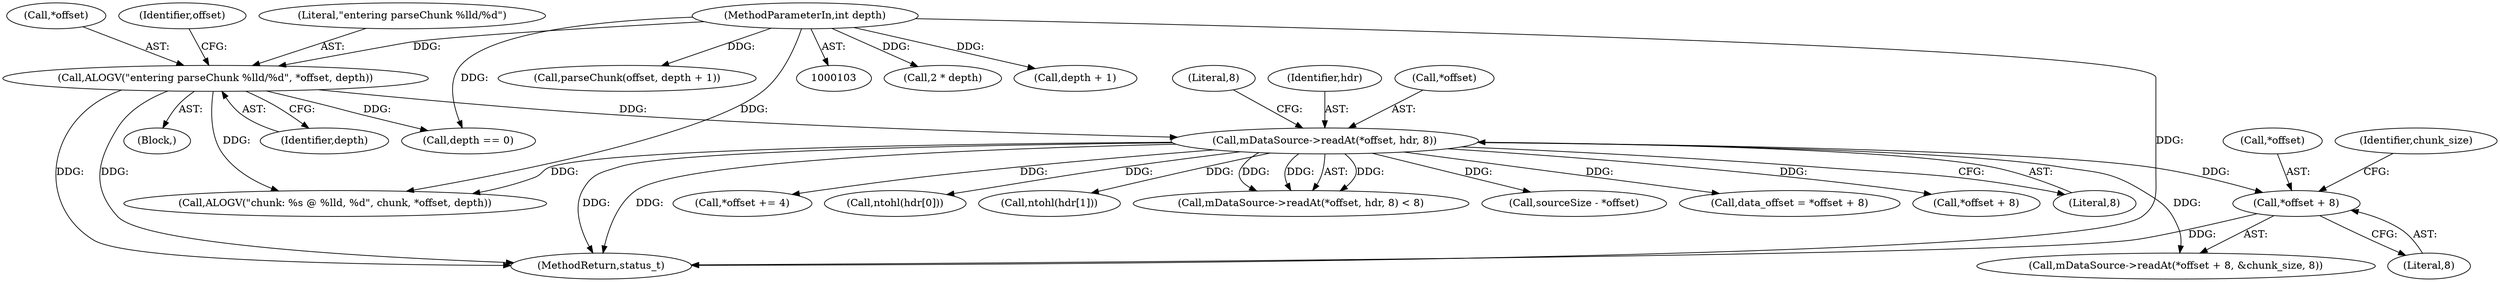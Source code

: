 digraph "0_Android_2674a7218eaa3c87f2ee26d26da5b9170e10f859@pointer" {
"1000153" [label="(Call,*offset + 8)"];
"1000115" [label="(Call,mDataSource->readAt(*offset, hdr, 8))"];
"1000107" [label="(Call,ALOGV(\"entering parseChunk %lld/%d\", *offset, depth))"];
"1000105" [label="(MethodParameterIn,int depth)"];
"1000139" [label="(Call,data_offset = *offset + 8)"];
"1000250" [label="(Call,2 * depth)"];
"1000345" [label="(Call,depth + 1)"];
"1002927" [label="(MethodReturn,status_t)"];
"1000111" [label="(Identifier,depth)"];
"1000141" [label="(Call,*offset + 8)"];
"1000109" [label="(Call,*offset)"];
"1000117" [label="(Identifier,offset)"];
"1000120" [label="(Literal,8)"];
"1000156" [label="(Literal,8)"];
"1000119" [label="(Literal,8)"];
"1000118" [label="(Identifier,hdr)"];
"1000108" [label="(Literal,\"entering parseChunk %lld/%d\")"];
"1000211" [label="(Call,*offset += 4)"];
"1000153" [label="(Call,*offset + 8)"];
"1000229" [label="(Call,ALOGV(\"chunk: %s @ %lld, %d\", chunk, *offset, depth))"];
"1000107" [label="(Call,ALOGV(\"entering parseChunk %lld/%d\", *offset, depth))"];
"1000127" [label="(Call,ntohl(hdr[0]))"];
"1000106" [label="(Block,)"];
"1000116" [label="(Call,*offset)"];
"1000154" [label="(Call,*offset)"];
"1000115" [label="(Call,mDataSource->readAt(*offset, hdr, 8))"];
"1000134" [label="(Call,ntohl(hdr[1]))"];
"1000343" [label="(Call,parseChunk(offset, depth + 1))"];
"1000152" [label="(Call,mDataSource->readAt(*offset + 8, &chunk_size, 8))"];
"1000114" [label="(Call,mDataSource->readAt(*offset, hdr, 8) < 8)"];
"1000105" [label="(MethodParameterIn,int depth)"];
"1000158" [label="(Identifier,chunk_size)"];
"1000185" [label="(Call,depth == 0)"];
"1000199" [label="(Call,sourceSize - *offset)"];
"1000153" -> "1000152"  [label="AST: "];
"1000153" -> "1000156"  [label="CFG: "];
"1000154" -> "1000153"  [label="AST: "];
"1000156" -> "1000153"  [label="AST: "];
"1000158" -> "1000153"  [label="CFG: "];
"1000153" -> "1002927"  [label="DDG: "];
"1000115" -> "1000153"  [label="DDG: "];
"1000115" -> "1000114"  [label="AST: "];
"1000115" -> "1000119"  [label="CFG: "];
"1000116" -> "1000115"  [label="AST: "];
"1000118" -> "1000115"  [label="AST: "];
"1000119" -> "1000115"  [label="AST: "];
"1000120" -> "1000115"  [label="CFG: "];
"1000115" -> "1002927"  [label="DDG: "];
"1000115" -> "1002927"  [label="DDG: "];
"1000115" -> "1000114"  [label="DDG: "];
"1000115" -> "1000114"  [label="DDG: "];
"1000115" -> "1000114"  [label="DDG: "];
"1000107" -> "1000115"  [label="DDG: "];
"1000115" -> "1000127"  [label="DDG: "];
"1000115" -> "1000134"  [label="DDG: "];
"1000115" -> "1000139"  [label="DDG: "];
"1000115" -> "1000141"  [label="DDG: "];
"1000115" -> "1000152"  [label="DDG: "];
"1000115" -> "1000199"  [label="DDG: "];
"1000115" -> "1000211"  [label="DDG: "];
"1000115" -> "1000229"  [label="DDG: "];
"1000107" -> "1000106"  [label="AST: "];
"1000107" -> "1000111"  [label="CFG: "];
"1000108" -> "1000107"  [label="AST: "];
"1000109" -> "1000107"  [label="AST: "];
"1000111" -> "1000107"  [label="AST: "];
"1000117" -> "1000107"  [label="CFG: "];
"1000107" -> "1002927"  [label="DDG: "];
"1000107" -> "1002927"  [label="DDG: "];
"1000105" -> "1000107"  [label="DDG: "];
"1000107" -> "1000185"  [label="DDG: "];
"1000107" -> "1000229"  [label="DDG: "];
"1000105" -> "1000103"  [label="AST: "];
"1000105" -> "1002927"  [label="DDG: "];
"1000105" -> "1000185"  [label="DDG: "];
"1000105" -> "1000229"  [label="DDG: "];
"1000105" -> "1000250"  [label="DDG: "];
"1000105" -> "1000343"  [label="DDG: "];
"1000105" -> "1000345"  [label="DDG: "];
}

